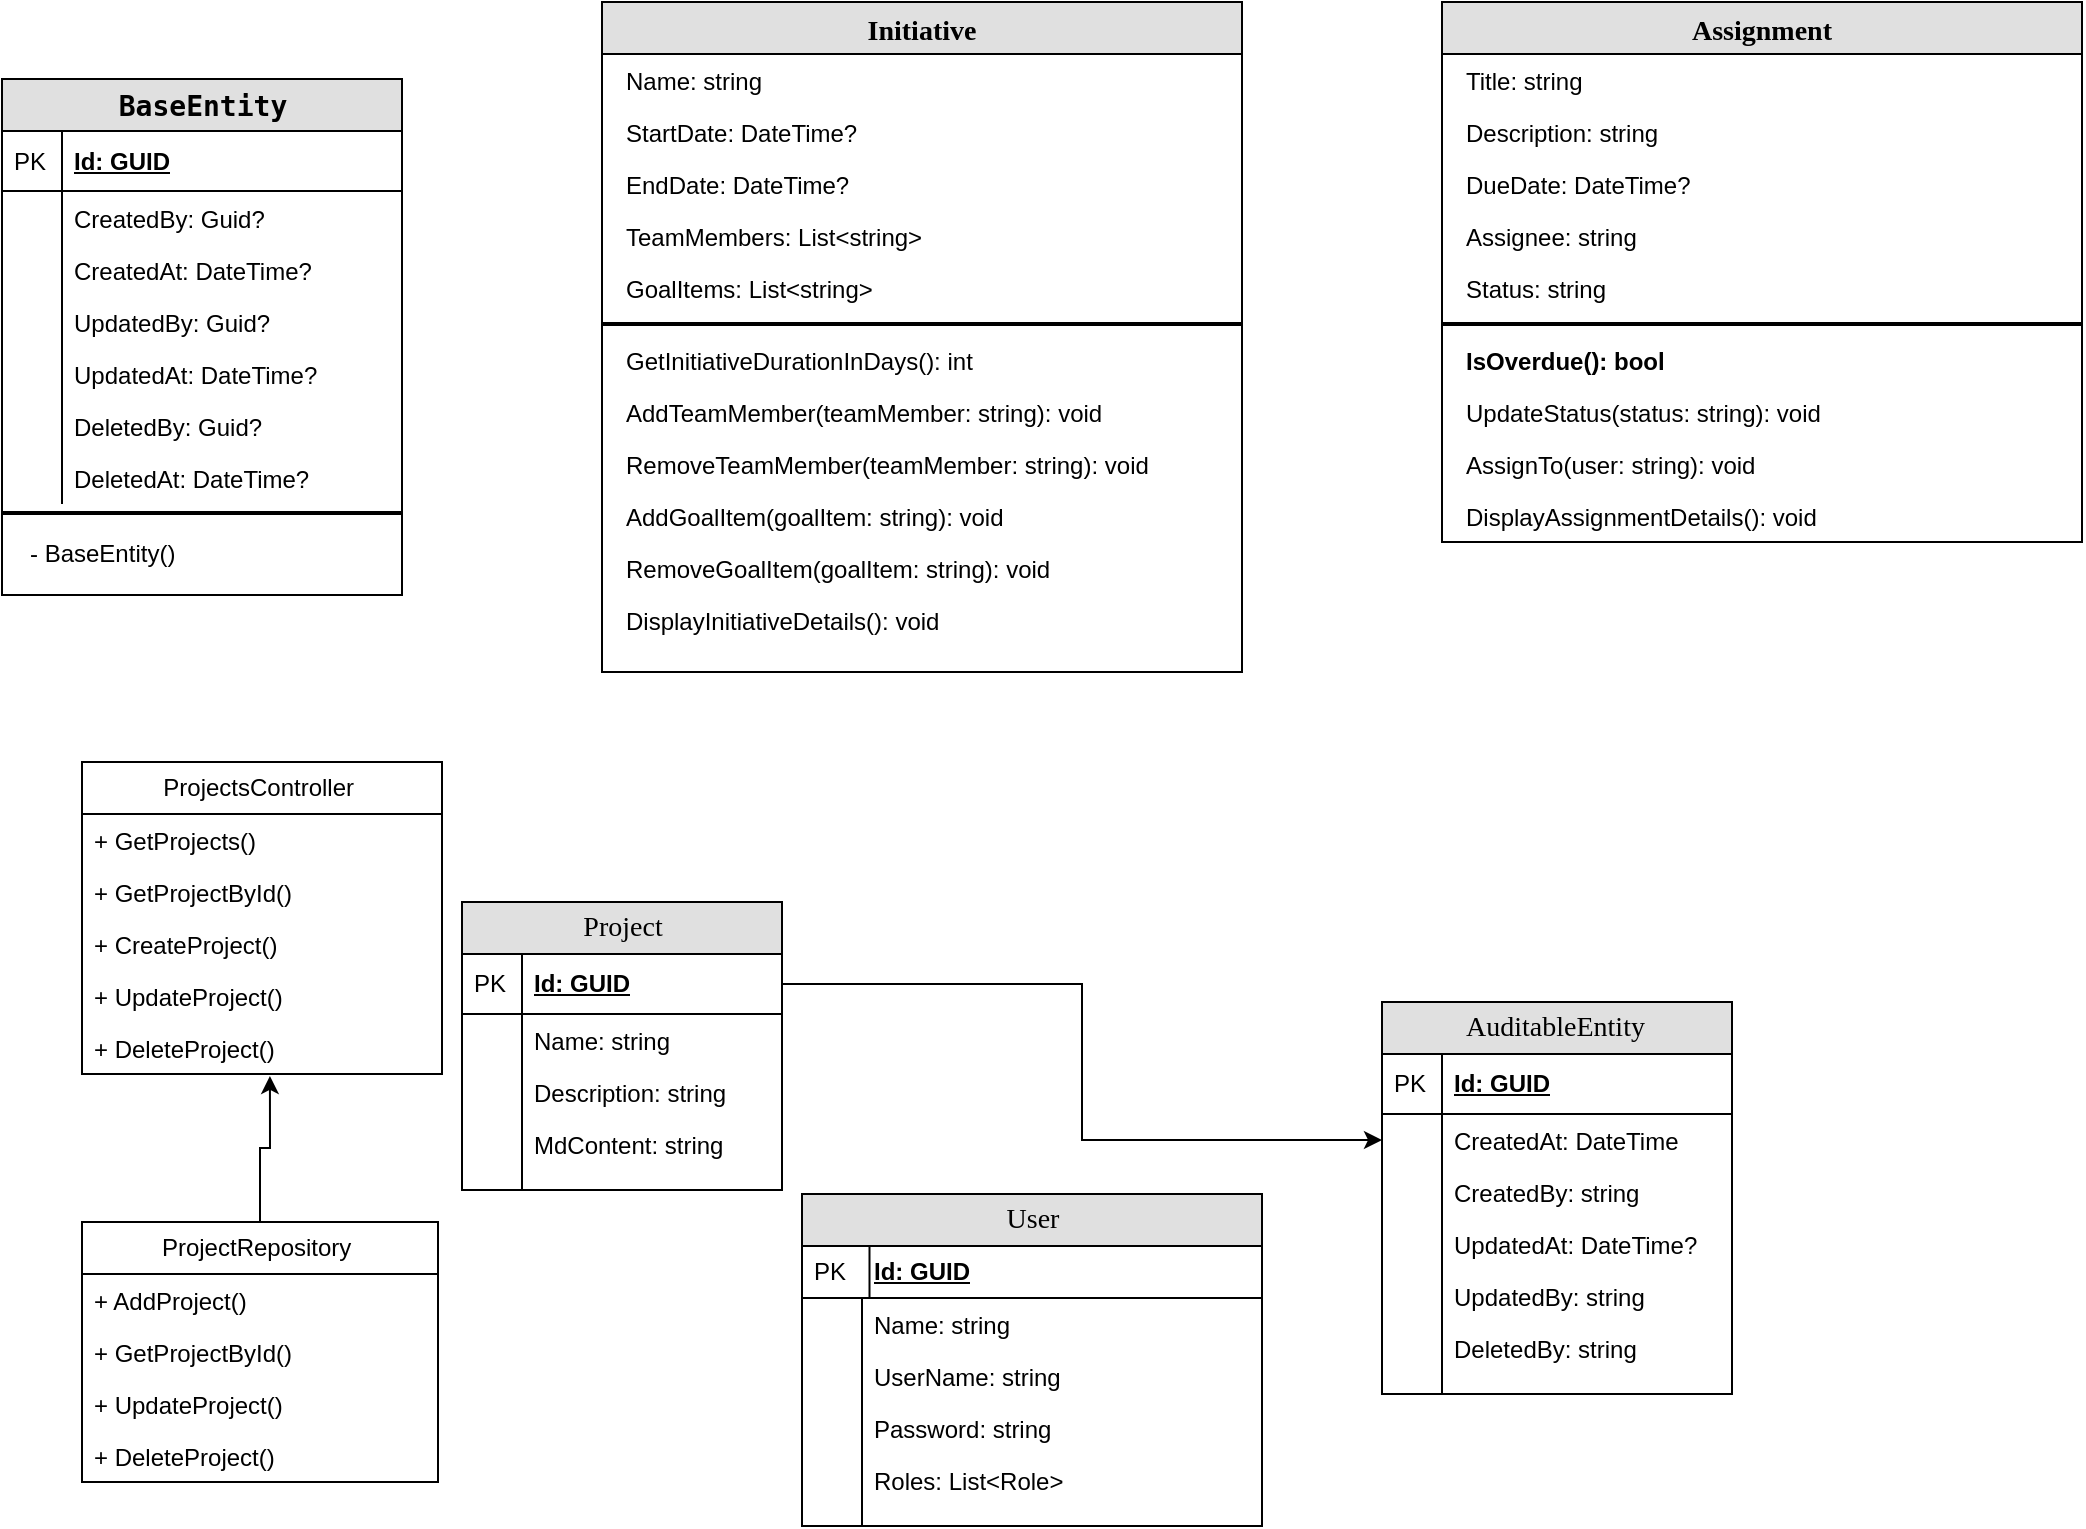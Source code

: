 <mxfile version="26.0.16" pages="2">
  <diagram name="ClassDiagram" id="e56a1550-8fbb-45ad-956c-1786394a9013">
    <mxGraphModel dx="1134" dy="730" grid="1" gridSize="10" guides="1" tooltips="1" connect="1" arrows="1" fold="1" page="1" pageScale="1" pageWidth="1169" pageHeight="827" background="none" math="0" shadow="0">
      <root>
        <mxCell id="0" />
        <mxCell id="1" parent="0" />
        <mxCell id="2e49270ec7c68f3f-80" value="Project" style="swimlane;html=1;fontStyle=0;childLayout=stackLayout;horizontal=1;startSize=26;fillColor=#e0e0e0;horizontalStack=0;resizeParent=1;resizeLast=0;collapsible=1;marginBottom=0;swimlaneFillColor=#ffffff;align=center;rounded=0;shadow=0;comic=0;labelBackgroundColor=none;strokeWidth=1;fontFamily=Verdana;fontSize=14" parent="1" vertex="1">
          <mxGeometry x="310" y="450" width="160" height="144" as="geometry" />
        </mxCell>
        <mxCell id="2e49270ec7c68f3f-81" value="Id: GUID" style="shape=partialRectangle;top=0;left=0;right=0;bottom=1;html=1;align=left;verticalAlign=middle;fillColor=none;spacingLeft=34;spacingRight=4;whiteSpace=wrap;overflow=hidden;rotatable=0;points=[[0,0.5],[1,0.5]];portConstraint=eastwest;dropTarget=0;fontStyle=5;" parent="2e49270ec7c68f3f-80" vertex="1">
          <mxGeometry y="26" width="160" height="30" as="geometry" />
        </mxCell>
        <mxCell id="2e49270ec7c68f3f-82" value="PK" style="shape=partialRectangle;top=0;left=0;bottom=0;html=1;fillColor=none;align=left;verticalAlign=middle;spacingLeft=4;spacingRight=4;whiteSpace=wrap;overflow=hidden;rotatable=0;points=[];portConstraint=eastwest;part=1;" parent="2e49270ec7c68f3f-81" vertex="1" connectable="0">
          <mxGeometry width="30" height="30" as="geometry" />
        </mxCell>
        <mxCell id="2e49270ec7c68f3f-83" value="Name: string" style="shape=partialRectangle;top=0;left=0;right=0;bottom=0;html=1;align=left;verticalAlign=top;fillColor=none;spacingLeft=34;spacingRight=4;whiteSpace=wrap;overflow=hidden;rotatable=0;points=[[0,0.5],[1,0.5]];portConstraint=eastwest;dropTarget=0;" parent="2e49270ec7c68f3f-80" vertex="1">
          <mxGeometry y="56" width="160" height="26" as="geometry" />
        </mxCell>
        <mxCell id="2e49270ec7c68f3f-84" value="" style="shape=partialRectangle;top=0;left=0;bottom=0;html=1;fillColor=none;align=left;verticalAlign=top;spacingLeft=4;spacingRight=4;whiteSpace=wrap;overflow=hidden;rotatable=0;points=[];portConstraint=eastwest;part=1;" parent="2e49270ec7c68f3f-83" vertex="1" connectable="0">
          <mxGeometry width="30" height="26" as="geometry" />
        </mxCell>
        <mxCell id="2e49270ec7c68f3f-85" value="Description: string" style="shape=partialRectangle;top=0;left=0;right=0;bottom=0;html=1;align=left;verticalAlign=top;fillColor=none;spacingLeft=34;spacingRight=4;whiteSpace=wrap;overflow=hidden;rotatable=0;points=[[0,0.5],[1,0.5]];portConstraint=eastwest;dropTarget=0;" parent="2e49270ec7c68f3f-80" vertex="1">
          <mxGeometry y="82" width="160" height="26" as="geometry" />
        </mxCell>
        <mxCell id="2e49270ec7c68f3f-86" value="" style="shape=partialRectangle;top=0;left=0;bottom=0;html=1;fillColor=none;align=left;verticalAlign=top;spacingLeft=4;spacingRight=4;whiteSpace=wrap;overflow=hidden;rotatable=0;points=[];portConstraint=eastwest;part=1;" parent="2e49270ec7c68f3f-85" vertex="1" connectable="0">
          <mxGeometry width="30" height="26" as="geometry" />
        </mxCell>
        <mxCell id="VaOV-I-g1Bq7-4re6kjI-10" value="MdContent: string" style="shape=partialRectangle;top=0;left=0;right=0;bottom=0;html=1;align=left;verticalAlign=top;fillColor=none;spacingLeft=34;spacingRight=4;whiteSpace=wrap;overflow=hidden;rotatable=0;points=[[0,0.5],[1,0.5]];portConstraint=eastwest;dropTarget=0;" parent="2e49270ec7c68f3f-80" vertex="1">
          <mxGeometry y="108" width="160" height="26" as="geometry" />
        </mxCell>
        <mxCell id="VaOV-I-g1Bq7-4re6kjI-11" value="" style="shape=partialRectangle;top=0;left=0;bottom=0;html=1;fillColor=none;align=left;verticalAlign=top;spacingLeft=4;spacingRight=4;whiteSpace=wrap;overflow=hidden;rotatable=0;points=[];portConstraint=eastwest;part=1;" parent="VaOV-I-g1Bq7-4re6kjI-10" vertex="1" connectable="0">
          <mxGeometry width="30" height="26" as="geometry" />
        </mxCell>
        <mxCell id="2e49270ec7c68f3f-89" value="" style="shape=partialRectangle;top=0;left=0;right=0;bottom=0;html=1;align=left;verticalAlign=top;fillColor=none;spacingLeft=34;spacingRight=4;whiteSpace=wrap;overflow=hidden;rotatable=0;points=[[0,0.5],[1,0.5]];portConstraint=eastwest;dropTarget=0;" parent="2e49270ec7c68f3f-80" vertex="1">
          <mxGeometry y="134" width="160" height="10" as="geometry" />
        </mxCell>
        <mxCell id="2e49270ec7c68f3f-90" value="" style="shape=partialRectangle;top=0;left=0;bottom=0;html=1;fillColor=none;align=left;verticalAlign=top;spacingLeft=4;spacingRight=4;whiteSpace=wrap;overflow=hidden;rotatable=0;points=[];portConstraint=eastwest;part=1;" parent="2e49270ec7c68f3f-89" vertex="1" connectable="0">
          <mxGeometry width="30" height="10" as="geometry" />
        </mxCell>
        <mxCell id="VaOV-I-g1Bq7-4re6kjI-12" value="AuditableEntity&amp;nbsp;" style="swimlane;html=1;fontStyle=0;childLayout=stackLayout;horizontal=1;startSize=26;fillColor=#e0e0e0;horizontalStack=0;resizeParent=1;resizeLast=0;collapsible=1;marginBottom=0;swimlaneFillColor=#ffffff;align=center;rounded=0;shadow=0;comic=0;labelBackgroundColor=none;strokeWidth=1;fontFamily=Verdana;fontSize=14" parent="1" vertex="1">
          <mxGeometry x="770" y="500" width="175" height="196" as="geometry" />
        </mxCell>
        <mxCell id="VaOV-I-g1Bq7-4re6kjI-13" value="Id: GUID" style="shape=partialRectangle;top=0;left=0;right=0;bottom=1;html=1;align=left;verticalAlign=middle;fillColor=none;spacingLeft=34;spacingRight=4;whiteSpace=wrap;overflow=hidden;rotatable=0;points=[[0,0.5],[1,0.5]];portConstraint=eastwest;dropTarget=0;fontStyle=5;" parent="VaOV-I-g1Bq7-4re6kjI-12" vertex="1">
          <mxGeometry y="26" width="175" height="30" as="geometry" />
        </mxCell>
        <mxCell id="VaOV-I-g1Bq7-4re6kjI-14" value="PK" style="shape=partialRectangle;top=0;left=0;bottom=0;html=1;fillColor=none;align=left;verticalAlign=middle;spacingLeft=4;spacingRight=4;whiteSpace=wrap;overflow=hidden;rotatable=0;points=[];portConstraint=eastwest;part=1;" parent="VaOV-I-g1Bq7-4re6kjI-13" vertex="1" connectable="0">
          <mxGeometry width="30" height="30" as="geometry" />
        </mxCell>
        <mxCell id="VaOV-I-g1Bq7-4re6kjI-15" value="CreatedAt: DateTime" style="shape=partialRectangle;top=0;left=0;right=0;bottom=0;html=1;align=left;verticalAlign=top;fillColor=none;spacingLeft=34;spacingRight=4;whiteSpace=wrap;overflow=hidden;rotatable=0;points=[[0,0.5],[1,0.5]];portConstraint=eastwest;dropTarget=0;" parent="VaOV-I-g1Bq7-4re6kjI-12" vertex="1">
          <mxGeometry y="56" width="175" height="26" as="geometry" />
        </mxCell>
        <mxCell id="VaOV-I-g1Bq7-4re6kjI-16" value="" style="shape=partialRectangle;top=0;left=0;bottom=0;html=1;fillColor=none;align=left;verticalAlign=top;spacingLeft=4;spacingRight=4;whiteSpace=wrap;overflow=hidden;rotatable=0;points=[];portConstraint=eastwest;part=1;" parent="VaOV-I-g1Bq7-4re6kjI-15" vertex="1" connectable="0">
          <mxGeometry width="30" height="26" as="geometry" />
        </mxCell>
        <mxCell id="VaOV-I-g1Bq7-4re6kjI-17" value="CreatedBy: string" style="shape=partialRectangle;top=0;left=0;right=0;bottom=0;html=1;align=left;verticalAlign=top;fillColor=none;spacingLeft=34;spacingRight=4;whiteSpace=wrap;overflow=hidden;rotatable=0;points=[[0,0.5],[1,0.5]];portConstraint=eastwest;dropTarget=0;" parent="VaOV-I-g1Bq7-4re6kjI-12" vertex="1">
          <mxGeometry y="82" width="175" height="26" as="geometry" />
        </mxCell>
        <mxCell id="VaOV-I-g1Bq7-4re6kjI-18" value="" style="shape=partialRectangle;top=0;left=0;bottom=0;html=1;fillColor=none;align=left;verticalAlign=top;spacingLeft=4;spacingRight=4;whiteSpace=wrap;overflow=hidden;rotatable=0;points=[];portConstraint=eastwest;part=1;" parent="VaOV-I-g1Bq7-4re6kjI-17" vertex="1" connectable="0">
          <mxGeometry width="30" height="26" as="geometry" />
        </mxCell>
        <mxCell id="VaOV-I-g1Bq7-4re6kjI-19" value="UpdatedAt: DateTime?" style="shape=partialRectangle;top=0;left=0;right=0;bottom=0;html=1;align=left;verticalAlign=top;fillColor=none;spacingLeft=34;spacingRight=4;whiteSpace=wrap;overflow=hidden;rotatable=0;points=[[0,0.5],[1,0.5]];portConstraint=eastwest;dropTarget=0;" parent="VaOV-I-g1Bq7-4re6kjI-12" vertex="1">
          <mxGeometry y="108" width="175" height="26" as="geometry" />
        </mxCell>
        <mxCell id="VaOV-I-g1Bq7-4re6kjI-20" value="" style="shape=partialRectangle;top=0;left=0;bottom=0;html=1;fillColor=none;align=left;verticalAlign=top;spacingLeft=4;spacingRight=4;whiteSpace=wrap;overflow=hidden;rotatable=0;points=[];portConstraint=eastwest;part=1;" parent="VaOV-I-g1Bq7-4re6kjI-19" vertex="1" connectable="0">
          <mxGeometry width="30" height="26" as="geometry" />
        </mxCell>
        <mxCell id="VaOV-I-g1Bq7-4re6kjI-24" value="UpdatedBy: string" style="shape=partialRectangle;top=0;left=0;right=0;bottom=0;html=1;align=left;verticalAlign=top;fillColor=none;spacingLeft=34;spacingRight=4;whiteSpace=wrap;overflow=hidden;rotatable=0;points=[[0,0.5],[1,0.5]];portConstraint=eastwest;dropTarget=0;" parent="VaOV-I-g1Bq7-4re6kjI-12" vertex="1">
          <mxGeometry y="134" width="175" height="26" as="geometry" />
        </mxCell>
        <mxCell id="VaOV-I-g1Bq7-4re6kjI-25" value="" style="shape=partialRectangle;top=0;left=0;bottom=0;html=1;fillColor=none;align=left;verticalAlign=top;spacingLeft=4;spacingRight=4;whiteSpace=wrap;overflow=hidden;rotatable=0;points=[];portConstraint=eastwest;part=1;" parent="VaOV-I-g1Bq7-4re6kjI-24" vertex="1" connectable="0">
          <mxGeometry width="30" height="26" as="geometry" />
        </mxCell>
        <mxCell id="VaOV-I-g1Bq7-4re6kjI-26" value="DeletedBy: string" style="shape=partialRectangle;top=0;left=0;right=0;bottom=0;html=1;align=left;verticalAlign=top;fillColor=none;spacingLeft=34;spacingRight=4;whiteSpace=wrap;overflow=hidden;rotatable=0;points=[[0,0.5],[1,0.5]];portConstraint=eastwest;dropTarget=0;" parent="VaOV-I-g1Bq7-4re6kjI-12" vertex="1">
          <mxGeometry y="160" width="175" height="26" as="geometry" />
        </mxCell>
        <mxCell id="VaOV-I-g1Bq7-4re6kjI-27" value="" style="shape=partialRectangle;top=0;left=0;bottom=0;html=1;fillColor=none;align=left;verticalAlign=top;spacingLeft=4;spacingRight=4;whiteSpace=wrap;overflow=hidden;rotatable=0;points=[];portConstraint=eastwest;part=1;" parent="VaOV-I-g1Bq7-4re6kjI-26" vertex="1" connectable="0">
          <mxGeometry width="30" height="26" as="geometry" />
        </mxCell>
        <mxCell id="VaOV-I-g1Bq7-4re6kjI-21" value="" style="shape=partialRectangle;top=0;left=0;right=0;bottom=0;html=1;align=left;verticalAlign=top;fillColor=none;spacingLeft=34;spacingRight=4;whiteSpace=wrap;overflow=hidden;rotatable=0;points=[[0,0.5],[1,0.5]];portConstraint=eastwest;dropTarget=0;" parent="VaOV-I-g1Bq7-4re6kjI-12" vertex="1">
          <mxGeometry y="186" width="175" height="10" as="geometry" />
        </mxCell>
        <mxCell id="VaOV-I-g1Bq7-4re6kjI-22" value="" style="shape=partialRectangle;top=0;left=0;bottom=0;html=1;fillColor=none;align=left;verticalAlign=top;spacingLeft=4;spacingRight=4;whiteSpace=wrap;overflow=hidden;rotatable=0;points=[];portConstraint=eastwest;part=1;" parent="VaOV-I-g1Bq7-4re6kjI-21" vertex="1" connectable="0">
          <mxGeometry width="30" height="10" as="geometry" />
        </mxCell>
        <mxCell id="VaOV-I-g1Bq7-4re6kjI-23" style="edgeStyle=orthogonalEdgeStyle;rounded=0;orthogonalLoop=1;jettySize=auto;html=1;entryX=0;entryY=0.5;entryDx=0;entryDy=0;" parent="1" source="2e49270ec7c68f3f-81" target="VaOV-I-g1Bq7-4re6kjI-15" edge="1">
          <mxGeometry relative="1" as="geometry" />
        </mxCell>
        <mxCell id="VaOV-I-g1Bq7-4re6kjI-46" value="ProjectRepository&amp;nbsp;" style="swimlane;fontStyle=0;childLayout=stackLayout;horizontal=1;startSize=26;fillColor=none;horizontalStack=0;resizeParent=1;resizeParentMax=0;resizeLast=0;collapsible=1;marginBottom=0;whiteSpace=wrap;html=1;" parent="1" vertex="1">
          <mxGeometry x="120" y="610" width="178" height="130" as="geometry" />
        </mxCell>
        <mxCell id="VaOV-I-g1Bq7-4re6kjI-47" value="+ AddProject()" style="text;strokeColor=none;fillColor=none;align=left;verticalAlign=top;spacingLeft=4;spacingRight=4;overflow=hidden;rotatable=0;points=[[0,0.5],[1,0.5]];portConstraint=eastwest;whiteSpace=wrap;html=1;" parent="VaOV-I-g1Bq7-4re6kjI-46" vertex="1">
          <mxGeometry y="26" width="178" height="26" as="geometry" />
        </mxCell>
        <mxCell id="VaOV-I-g1Bq7-4re6kjI-48" value="+ GetProjectById()" style="text;strokeColor=none;fillColor=none;align=left;verticalAlign=top;spacingLeft=4;spacingRight=4;overflow=hidden;rotatable=0;points=[[0,0.5],[1,0.5]];portConstraint=eastwest;whiteSpace=wrap;html=1;" parent="VaOV-I-g1Bq7-4re6kjI-46" vertex="1">
          <mxGeometry y="52" width="178" height="26" as="geometry" />
        </mxCell>
        <mxCell id="VaOV-I-g1Bq7-4re6kjI-49" value="+ UpdateProject()" style="text;strokeColor=none;fillColor=none;align=left;verticalAlign=top;spacingLeft=4;spacingRight=4;overflow=hidden;rotatable=0;points=[[0,0.5],[1,0.5]];portConstraint=eastwest;whiteSpace=wrap;html=1;" parent="VaOV-I-g1Bq7-4re6kjI-46" vertex="1">
          <mxGeometry y="78" width="178" height="26" as="geometry" />
        </mxCell>
        <mxCell id="VaOV-I-g1Bq7-4re6kjI-50" value="+ DeleteProject()" style="text;strokeColor=none;fillColor=none;align=left;verticalAlign=top;spacingLeft=4;spacingRight=4;overflow=hidden;rotatable=0;points=[[0,0.5],[1,0.5]];portConstraint=eastwest;whiteSpace=wrap;html=1;" parent="VaOV-I-g1Bq7-4re6kjI-46" vertex="1">
          <mxGeometry y="104" width="178" height="26" as="geometry" />
        </mxCell>
        <mxCell id="VaOV-I-g1Bq7-4re6kjI-56" value="ProjectsController&amp;nbsp;" style="swimlane;fontStyle=0;childLayout=stackLayout;horizontal=1;startSize=26;fillColor=none;horizontalStack=0;resizeParent=1;resizeParentMax=0;resizeLast=0;collapsible=1;marginBottom=0;whiteSpace=wrap;html=1;" parent="1" vertex="1">
          <mxGeometry x="120" y="380" width="180" height="156" as="geometry" />
        </mxCell>
        <mxCell id="VaOV-I-g1Bq7-4re6kjI-57" value="+ GetProjects()" style="text;strokeColor=none;fillColor=none;align=left;verticalAlign=top;spacingLeft=4;spacingRight=4;overflow=hidden;rotatable=0;points=[[0,0.5],[1,0.5]];portConstraint=eastwest;whiteSpace=wrap;html=1;" parent="VaOV-I-g1Bq7-4re6kjI-56" vertex="1">
          <mxGeometry y="26" width="180" height="26" as="geometry" />
        </mxCell>
        <mxCell id="VaOV-I-g1Bq7-4re6kjI-58" value="+ GetProjectById()" style="text;strokeColor=none;fillColor=none;align=left;verticalAlign=top;spacingLeft=4;spacingRight=4;overflow=hidden;rotatable=0;points=[[0,0.5],[1,0.5]];portConstraint=eastwest;whiteSpace=wrap;html=1;" parent="VaOV-I-g1Bq7-4re6kjI-56" vertex="1">
          <mxGeometry y="52" width="180" height="26" as="geometry" />
        </mxCell>
        <mxCell id="VaOV-I-g1Bq7-4re6kjI-59" value="+ CreateProject()" style="text;strokeColor=none;fillColor=none;align=left;verticalAlign=top;spacingLeft=4;spacingRight=4;overflow=hidden;rotatable=0;points=[[0,0.5],[1,0.5]];portConstraint=eastwest;whiteSpace=wrap;html=1;" parent="VaOV-I-g1Bq7-4re6kjI-56" vertex="1">
          <mxGeometry y="78" width="180" height="26" as="geometry" />
        </mxCell>
        <mxCell id="VaOV-I-g1Bq7-4re6kjI-60" value="+ UpdateProject()" style="text;strokeColor=none;fillColor=none;align=left;verticalAlign=top;spacingLeft=4;spacingRight=4;overflow=hidden;rotatable=0;points=[[0,0.5],[1,0.5]];portConstraint=eastwest;whiteSpace=wrap;html=1;" parent="VaOV-I-g1Bq7-4re6kjI-56" vertex="1">
          <mxGeometry y="104" width="180" height="26" as="geometry" />
        </mxCell>
        <mxCell id="VaOV-I-g1Bq7-4re6kjI-61" value="+ DeleteProject()" style="text;strokeColor=none;fillColor=none;align=left;verticalAlign=top;spacingLeft=4;spacingRight=4;overflow=hidden;rotatable=0;points=[[0,0.5],[1,0.5]];portConstraint=eastwest;whiteSpace=wrap;html=1;" parent="VaOV-I-g1Bq7-4re6kjI-56" vertex="1">
          <mxGeometry y="130" width="180" height="26" as="geometry" />
        </mxCell>
        <mxCell id="VaOV-I-g1Bq7-4re6kjI-63" style="edgeStyle=orthogonalEdgeStyle;rounded=0;orthogonalLoop=1;jettySize=auto;html=1;entryX=0.522;entryY=1.038;entryDx=0;entryDy=0;entryPerimeter=0;" parent="1" source="VaOV-I-g1Bq7-4re6kjI-46" target="VaOV-I-g1Bq7-4re6kjI-61" edge="1">
          <mxGeometry relative="1" as="geometry" />
        </mxCell>
        <mxCell id="VaOV-I-g1Bq7-4re6kjI-64" value="User" style="swimlane;html=1;fontStyle=0;childLayout=stackLayout;horizontal=1;startSize=26;fillColor=#e0e0e0;horizontalStack=0;resizeParent=1;resizeLast=0;collapsible=1;marginBottom=0;swimlaneFillColor=#ffffff;align=center;rounded=0;shadow=0;comic=0;labelBackgroundColor=none;strokeWidth=1;fontFamily=Verdana;fontSize=14" parent="1" vertex="1">
          <mxGeometry x="480" y="596" width="230" height="166" as="geometry" />
        </mxCell>
        <mxCell id="VaOV-I-g1Bq7-4re6kjI-65" value="Id: GUID" style="shape=partialRectangle;top=0;left=0;right=0;bottom=1;html=1;align=left;verticalAlign=middle;fillColor=none;spacingLeft=34;spacingRight=4;whiteSpace=wrap;overflow=hidden;rotatable=0;points=[[0,0.5],[1,0.5]];portConstraint=eastwest;dropTarget=0;fontStyle=5;" parent="VaOV-I-g1Bq7-4re6kjI-64" vertex="1">
          <mxGeometry y="26" width="230" height="26" as="geometry" />
        </mxCell>
        <mxCell id="VaOV-I-g1Bq7-4re6kjI-66" value="PK" style="shape=partialRectangle;top=0;left=0;bottom=0;html=1;fillColor=none;align=left;verticalAlign=middle;spacingLeft=4;spacingRight=4;whiteSpace=wrap;overflow=hidden;rotatable=0;points=[];portConstraint=eastwest;part=1;" parent="VaOV-I-g1Bq7-4re6kjI-65" vertex="1" connectable="0">
          <mxGeometry width="33.75" height="26" as="geometry" />
        </mxCell>
        <mxCell id="VaOV-I-g1Bq7-4re6kjI-67" value="Name: string" style="shape=partialRectangle;top=0;left=0;right=0;bottom=0;html=1;align=left;verticalAlign=top;fillColor=none;spacingLeft=34;spacingRight=4;whiteSpace=wrap;overflow=hidden;rotatable=0;points=[[0,0.5],[1,0.5]];portConstraint=eastwest;dropTarget=0;" parent="VaOV-I-g1Bq7-4re6kjI-64" vertex="1">
          <mxGeometry y="52" width="230" height="26" as="geometry" />
        </mxCell>
        <mxCell id="VaOV-I-g1Bq7-4re6kjI-68" value="" style="shape=partialRectangle;top=0;left=0;bottom=0;html=1;fillColor=none;align=left;verticalAlign=top;spacingLeft=4;spacingRight=4;whiteSpace=wrap;overflow=hidden;rotatable=0;points=[];portConstraint=eastwest;part=1;" parent="VaOV-I-g1Bq7-4re6kjI-67" vertex="1" connectable="0">
          <mxGeometry width="30" height="26" as="geometry" />
        </mxCell>
        <mxCell id="VaOV-I-g1Bq7-4re6kjI-69" value="UserName: string" style="shape=partialRectangle;top=0;left=0;right=0;bottom=0;html=1;align=left;verticalAlign=top;fillColor=none;spacingLeft=34;spacingRight=4;whiteSpace=wrap;overflow=hidden;rotatable=0;points=[[0,0.5],[1,0.5]];portConstraint=eastwest;dropTarget=0;" parent="VaOV-I-g1Bq7-4re6kjI-64" vertex="1">
          <mxGeometry y="78" width="230" height="26" as="geometry" />
        </mxCell>
        <mxCell id="VaOV-I-g1Bq7-4re6kjI-70" value="" style="shape=partialRectangle;top=0;left=0;bottom=0;html=1;fillColor=none;align=left;verticalAlign=top;spacingLeft=4;spacingRight=4;whiteSpace=wrap;overflow=hidden;rotatable=0;points=[];portConstraint=eastwest;part=1;" parent="VaOV-I-g1Bq7-4re6kjI-69" vertex="1" connectable="0">
          <mxGeometry width="30" height="26" as="geometry" />
        </mxCell>
        <mxCell id="VaOV-I-g1Bq7-4re6kjI-77" value="Password: string" style="shape=partialRectangle;top=0;left=0;right=0;bottom=0;html=1;align=left;verticalAlign=top;fillColor=none;spacingLeft=34;spacingRight=4;whiteSpace=wrap;overflow=hidden;rotatable=0;points=[[0,0.5],[1,0.5]];portConstraint=eastwest;dropTarget=0;" parent="VaOV-I-g1Bq7-4re6kjI-64" vertex="1">
          <mxGeometry y="104" width="230" height="26" as="geometry" />
        </mxCell>
        <mxCell id="VaOV-I-g1Bq7-4re6kjI-78" value="" style="shape=partialRectangle;top=0;left=0;bottom=0;html=1;fillColor=none;align=left;verticalAlign=top;spacingLeft=4;spacingRight=4;whiteSpace=wrap;overflow=hidden;rotatable=0;points=[];portConstraint=eastwest;part=1;" parent="VaOV-I-g1Bq7-4re6kjI-77" vertex="1" connectable="0">
          <mxGeometry width="30" height="26" as="geometry" />
        </mxCell>
        <mxCell id="VaOV-I-g1Bq7-4re6kjI-75" value="Roles: List&amp;lt;Role&amp;gt;" style="shape=partialRectangle;top=0;left=0;right=0;bottom=0;html=1;align=left;verticalAlign=top;fillColor=none;spacingLeft=34;spacingRight=4;whiteSpace=wrap;overflow=hidden;rotatable=0;points=[[0,0.5],[1,0.5]];portConstraint=eastwest;dropTarget=0;" parent="VaOV-I-g1Bq7-4re6kjI-64" vertex="1">
          <mxGeometry y="130" width="230" height="26" as="geometry" />
        </mxCell>
        <mxCell id="VaOV-I-g1Bq7-4re6kjI-76" value="" style="shape=partialRectangle;top=0;left=0;bottom=0;html=1;fillColor=none;align=left;verticalAlign=top;spacingLeft=4;spacingRight=4;whiteSpace=wrap;overflow=hidden;rotatable=0;points=[];portConstraint=eastwest;part=1;" parent="VaOV-I-g1Bq7-4re6kjI-75" vertex="1" connectable="0">
          <mxGeometry width="30" height="26" as="geometry" />
        </mxCell>
        <mxCell id="VaOV-I-g1Bq7-4re6kjI-73" value="" style="shape=partialRectangle;top=0;left=0;right=0;bottom=0;html=1;align=left;verticalAlign=top;fillColor=none;spacingLeft=34;spacingRight=4;whiteSpace=wrap;overflow=hidden;rotatable=0;points=[[0,0.5],[1,0.5]];portConstraint=eastwest;dropTarget=0;" parent="VaOV-I-g1Bq7-4re6kjI-64" vertex="1">
          <mxGeometry y="156" width="230" height="10" as="geometry" />
        </mxCell>
        <mxCell id="VaOV-I-g1Bq7-4re6kjI-74" value="" style="shape=partialRectangle;top=0;left=0;bottom=0;html=1;fillColor=none;align=left;verticalAlign=top;spacingLeft=4;spacingRight=4;whiteSpace=wrap;overflow=hidden;rotatable=0;points=[];portConstraint=eastwest;part=1;" parent="VaOV-I-g1Bq7-4re6kjI-73" vertex="1" connectable="0">
          <mxGeometry width="30" height="10" as="geometry" />
        </mxCell>
        <UserObject label="&lt;pre&gt;&lt;b&gt;BaseEntity&lt;/b&gt;&lt;/pre&gt;" link="data:page/id,e56a1550-8fbb-45ad-956c-1786394a9013" id="xeeairfr5EJvCqQGdcK1-1">
          <mxCell style="swimlane;html=1;fontStyle=0;childLayout=stackLayout;horizontal=1;startSize=26;fillColor=#e0e0e0;horizontalStack=0;resizeParent=1;resizeLast=0;collapsible=1;marginBottom=0;swimlaneFillColor=#ffffff;align=center;rounded=0;shadow=0;comic=0;labelBackgroundColor=none;strokeWidth=1;fontFamily=Verdana;fontSize=14" vertex="1" parent="1">
            <mxGeometry x="80" y="38.5" width="200" height="258" as="geometry" />
          </mxCell>
        </UserObject>
        <mxCell id="xeeairfr5EJvCqQGdcK1-2" value="Id: GUID" style="shape=partialRectangle;top=0;left=0;right=0;bottom=1;html=1;align=left;verticalAlign=middle;fillColor=none;spacingLeft=34;spacingRight=4;whiteSpace=wrap;overflow=hidden;rotatable=0;points=[[0,0.5],[1,0.5]];portConstraint=eastwest;dropTarget=0;fontStyle=5;" vertex="1" parent="xeeairfr5EJvCqQGdcK1-1">
          <mxGeometry y="26" width="200" height="30" as="geometry" />
        </mxCell>
        <mxCell id="xeeairfr5EJvCqQGdcK1-3" value="PK" style="shape=partialRectangle;top=0;left=0;bottom=0;html=1;fillColor=none;align=left;verticalAlign=middle;spacingLeft=4;spacingRight=4;whiteSpace=wrap;overflow=hidden;rotatable=0;points=[];portConstraint=eastwest;part=1;" vertex="1" connectable="0" parent="xeeairfr5EJvCqQGdcK1-2">
          <mxGeometry width="30" height="30" as="geometry" />
        </mxCell>
        <mxCell id="xeeairfr5EJvCqQGdcK1-6" value="CreatedBy: Guid?" style="shape=partialRectangle;top=0;left=0;right=0;bottom=0;html=1;align=left;verticalAlign=top;fillColor=none;spacingLeft=34;spacingRight=4;whiteSpace=wrap;overflow=hidden;rotatable=0;points=[[0,0.5],[1,0.5]];portConstraint=eastwest;dropTarget=0;" vertex="1" parent="xeeairfr5EJvCqQGdcK1-1">
          <mxGeometry y="56" width="200" height="26" as="geometry" />
        </mxCell>
        <mxCell id="xeeairfr5EJvCqQGdcK1-7" value="" style="shape=partialRectangle;top=0;left=0;bottom=0;html=1;fillColor=none;align=left;verticalAlign=top;spacingLeft=4;spacingRight=4;whiteSpace=wrap;overflow=hidden;rotatable=0;points=[];portConstraint=eastwest;part=1;" vertex="1" connectable="0" parent="xeeairfr5EJvCqQGdcK1-6">
          <mxGeometry width="30" height="26" as="geometry" />
        </mxCell>
        <mxCell id="xeeairfr5EJvCqQGdcK1-4" value="&lt;span style=&quot;background-color: transparent; color: light-dark(rgb(0, 0, 0), rgb(255, 255, 255));&quot;&gt;CreatedAt&lt;/span&gt;: DateTime?" style="shape=partialRectangle;top=0;left=0;right=0;bottom=0;html=1;align=left;verticalAlign=top;fillColor=none;spacingLeft=34;spacingRight=4;whiteSpace=wrap;overflow=hidden;rotatable=0;points=[[0,0.5],[1,0.5]];portConstraint=eastwest;dropTarget=0;" vertex="1" parent="xeeairfr5EJvCqQGdcK1-1">
          <mxGeometry y="82" width="200" height="26" as="geometry" />
        </mxCell>
        <mxCell id="xeeairfr5EJvCqQGdcK1-5" value="" style="shape=partialRectangle;top=0;left=0;bottom=0;html=1;fillColor=none;align=left;verticalAlign=top;spacingLeft=4;spacingRight=4;whiteSpace=wrap;overflow=hidden;rotatable=0;points=[];portConstraint=eastwest;part=1;" vertex="1" connectable="0" parent="xeeairfr5EJvCqQGdcK1-4">
          <mxGeometry width="30" height="26" as="geometry" />
        </mxCell>
        <mxCell id="xeeairfr5EJvCqQGdcK1-8" value="&lt;span style=&quot;background-color: transparent; color: light-dark(rgb(0, 0, 0), rgb(255, 255, 255));&quot;&gt;UpdatedBy&lt;/span&gt;: Guid?" style="shape=partialRectangle;top=0;left=0;right=0;bottom=0;html=1;align=left;verticalAlign=top;fillColor=none;spacingLeft=34;spacingRight=4;whiteSpace=wrap;overflow=hidden;rotatable=0;points=[[0,0.5],[1,0.5]];portConstraint=eastwest;dropTarget=0;" vertex="1" parent="xeeairfr5EJvCqQGdcK1-1">
          <mxGeometry y="108" width="200" height="26" as="geometry" />
        </mxCell>
        <mxCell id="xeeairfr5EJvCqQGdcK1-9" value="" style="shape=partialRectangle;top=0;left=0;bottom=0;html=1;fillColor=none;align=left;verticalAlign=top;spacingLeft=4;spacingRight=4;whiteSpace=wrap;overflow=hidden;rotatable=0;points=[];portConstraint=eastwest;part=1;" vertex="1" connectable="0" parent="xeeairfr5EJvCqQGdcK1-8">
          <mxGeometry width="30" height="26" as="geometry" />
        </mxCell>
        <mxCell id="xeeairfr5EJvCqQGdcK1-12" value="UpdatedAt: DateTime?" style="shape=partialRectangle;top=0;left=0;right=0;bottom=0;html=1;align=left;verticalAlign=top;fillColor=none;spacingLeft=34;spacingRight=4;whiteSpace=wrap;overflow=hidden;rotatable=0;points=[[0,0.5],[1,0.5]];portConstraint=eastwest;dropTarget=0;" vertex="1" parent="xeeairfr5EJvCqQGdcK1-1">
          <mxGeometry y="134" width="200" height="26" as="geometry" />
        </mxCell>
        <mxCell id="xeeairfr5EJvCqQGdcK1-13" value="" style="shape=partialRectangle;top=0;left=0;bottom=0;html=1;fillColor=none;align=left;verticalAlign=top;spacingLeft=4;spacingRight=4;whiteSpace=wrap;overflow=hidden;rotatable=0;points=[];portConstraint=eastwest;part=1;" vertex="1" connectable="0" parent="xeeairfr5EJvCqQGdcK1-12">
          <mxGeometry width="30" height="26" as="geometry" />
        </mxCell>
        <mxCell id="xeeairfr5EJvCqQGdcK1-14" value="DeletedBy: Guid?" style="shape=partialRectangle;top=0;left=0;right=0;bottom=0;html=1;align=left;verticalAlign=top;fillColor=none;spacingLeft=34;spacingRight=4;whiteSpace=wrap;overflow=hidden;rotatable=0;points=[[0,0.5],[1,0.5]];portConstraint=eastwest;dropTarget=0;" vertex="1" parent="xeeairfr5EJvCqQGdcK1-1">
          <mxGeometry y="160" width="200" height="26" as="geometry" />
        </mxCell>
        <mxCell id="xeeairfr5EJvCqQGdcK1-15" value="" style="shape=partialRectangle;top=0;left=0;bottom=0;html=1;fillColor=none;align=left;verticalAlign=top;spacingLeft=4;spacingRight=4;whiteSpace=wrap;overflow=hidden;rotatable=0;points=[];portConstraint=eastwest;part=1;" vertex="1" connectable="0" parent="xeeairfr5EJvCqQGdcK1-14">
          <mxGeometry width="30" height="26" as="geometry" />
        </mxCell>
        <mxCell id="xeeairfr5EJvCqQGdcK1-16" value="DeletedAt: DateTime?" style="shape=partialRectangle;top=0;left=0;right=0;bottom=0;html=1;align=left;verticalAlign=top;fillColor=none;spacingLeft=34;spacingRight=4;whiteSpace=wrap;overflow=hidden;rotatable=0;points=[[0,0.5],[1,0.5]];portConstraint=eastwest;dropTarget=0;" vertex="1" parent="xeeairfr5EJvCqQGdcK1-1">
          <mxGeometry y="186" width="200" height="26" as="geometry" />
        </mxCell>
        <mxCell id="xeeairfr5EJvCqQGdcK1-17" value="" style="shape=partialRectangle;top=0;left=0;bottom=0;html=1;fillColor=none;align=left;verticalAlign=top;spacingLeft=4;spacingRight=4;whiteSpace=wrap;overflow=hidden;rotatable=0;points=[];portConstraint=eastwest;part=1;" vertex="1" connectable="0" parent="xeeairfr5EJvCqQGdcK1-16">
          <mxGeometry width="30" height="26" as="geometry" />
        </mxCell>
        <mxCell id="xeeairfr5EJvCqQGdcK1-18" value="" style="line;strokeWidth=2;html=1;" vertex="1" parent="xeeairfr5EJvCqQGdcK1-1">
          <mxGeometry y="212" width="200" height="10" as="geometry" />
        </mxCell>
        <mxCell id="xeeairfr5EJvCqQGdcK1-20" value="-&amp;nbsp;BaseEntity()" style="text;html=1;align=left;verticalAlign=middle;whiteSpace=wrap;rounded=0;spacingLeft=12;" vertex="1" parent="xeeairfr5EJvCqQGdcK1-1">
          <mxGeometry y="222" width="200" height="30" as="geometry" />
        </mxCell>
        <mxCell id="xeeairfr5EJvCqQGdcK1-36" value="Initiative" style="swimlane;fontStyle=1;childLayout=stackLayout;horizontal=1;startSize=26;fillColor=#e0e0e0;horizontalStack=0;resizeParent=1;resizeLast=0;collapsible=1;marginBottom=0;swimlaneFillColor=#ffffff;align=center;rounded=0;shadow=0;strokeWidth=1;fontFamily=Verdana;fontSize=14;strokeColor=default;" vertex="1" parent="1">
          <mxGeometry x="380" width="320" height="335" as="geometry" />
        </mxCell>
        <mxCell id="xeeairfr5EJvCqQGdcK1-37" value="Name: string" style="shape=partialRectangle;align=left;fillColor=none;spacingLeft=10;strokeColor=none;" vertex="1" parent="xeeairfr5EJvCqQGdcK1-36">
          <mxGeometry y="26" width="320" height="26" as="geometry" />
        </mxCell>
        <mxCell id="xeeairfr5EJvCqQGdcK1-38" value="StartDate: DateTime?" style="shape=partialRectangle;align=left;fillColor=none;spacingLeft=10;strokeColor=none;" vertex="1" parent="xeeairfr5EJvCqQGdcK1-36">
          <mxGeometry y="52" width="320" height="26" as="geometry" />
        </mxCell>
        <mxCell id="xeeairfr5EJvCqQGdcK1-39" value="EndDate: DateTime?" style="shape=partialRectangle;align=left;fillColor=none;spacingLeft=10;strokeColor=none;" vertex="1" parent="xeeairfr5EJvCqQGdcK1-36">
          <mxGeometry y="78" width="320" height="26" as="geometry" />
        </mxCell>
        <mxCell id="xeeairfr5EJvCqQGdcK1-40" value="TeamMembers: List&lt;string&gt;" style="shape=partialRectangle;align=left;fillColor=none;spacingLeft=10;strokeColor=none;" vertex="1" parent="xeeairfr5EJvCqQGdcK1-36">
          <mxGeometry y="104" width="320" height="26" as="geometry" />
        </mxCell>
        <mxCell id="xeeairfr5EJvCqQGdcK1-41" value="GoalItems: List&lt;string&gt;" style="shape=partialRectangle;align=left;fillColor=none;spacingLeft=10;strokeColor=none;" vertex="1" parent="xeeairfr5EJvCqQGdcK1-36">
          <mxGeometry y="130" width="320" height="26" as="geometry" />
        </mxCell>
        <mxCell id="xeeairfr5EJvCqQGdcK1-48" value="" style="line;strokeWidth=2;html=1;" vertex="1" parent="xeeairfr5EJvCqQGdcK1-36">
          <mxGeometry y="156" width="320" height="10" as="geometry" />
        </mxCell>
        <mxCell id="xeeairfr5EJvCqQGdcK1-42" value="GetInitiativeDurationInDays(): int" style="shape=partialRectangle;align=left;fillColor=none;spacingLeft=10;fontStyle=0;strokeColor=none;" vertex="1" parent="xeeairfr5EJvCqQGdcK1-36">
          <mxGeometry y="166" width="320" height="26" as="geometry" />
        </mxCell>
        <mxCell id="xeeairfr5EJvCqQGdcK1-43" value="AddTeamMember(teamMember: string): void" style="shape=partialRectangle;align=left;fillColor=none;spacingLeft=10;strokeColor=none;" vertex="1" parent="xeeairfr5EJvCqQGdcK1-36">
          <mxGeometry y="192" width="320" height="26" as="geometry" />
        </mxCell>
        <mxCell id="xeeairfr5EJvCqQGdcK1-44" value="RemoveTeamMember(teamMember: string): void" style="shape=partialRectangle;align=left;fillColor=none;spacingLeft=10;strokeColor=none;" vertex="1" parent="xeeairfr5EJvCqQGdcK1-36">
          <mxGeometry y="218" width="320" height="26" as="geometry" />
        </mxCell>
        <mxCell id="xeeairfr5EJvCqQGdcK1-45" value="AddGoalItem(goalItem: string): void" style="shape=partialRectangle;align=left;fillColor=none;spacingLeft=10;strokeColor=none;" vertex="1" parent="xeeairfr5EJvCqQGdcK1-36">
          <mxGeometry y="244" width="320" height="26" as="geometry" />
        </mxCell>
        <mxCell id="xeeairfr5EJvCqQGdcK1-46" value="RemoveGoalItem(goalItem: string): void" style="shape=partialRectangle;align=left;fillColor=none;spacingLeft=10;strokeColor=none;" vertex="1" parent="xeeairfr5EJvCqQGdcK1-36">
          <mxGeometry y="270" width="320" height="26" as="geometry" />
        </mxCell>
        <mxCell id="xeeairfr5EJvCqQGdcK1-47" value="DisplayInitiativeDetails(): void" style="shape=partialRectangle;align=left;fillColor=none;spacingLeft=10;strokeColor=none;" vertex="1" parent="xeeairfr5EJvCqQGdcK1-36">
          <mxGeometry y="296" width="320" height="26" as="geometry" />
        </mxCell>
        <mxCell id="xeeairfr5EJvCqQGdcK1-50" value="Assignment" style="swimlane;fontStyle=1;childLayout=stackLayout;horizontal=1;startSize=26;fillColor=#e0e0e0;horizontalStack=0;resizeParent=1;resizeLast=0;collapsible=1;marginBottom=0;swimlaneFillColor=#ffffff;align=center;rounded=0;shadow=0;strokeWidth=1;fontFamily=Verdana;fontSize=14;strokeColor=default;" vertex="1" parent="1">
          <mxGeometry x="800" width="320" height="270" as="geometry" />
        </mxCell>
        <mxCell id="xeeairfr5EJvCqQGdcK1-51" value="Title: string" style="shape=partialRectangle;align=left;fillColor=none;spacingLeft=10;strokeColor=none;" vertex="1" parent="xeeairfr5EJvCqQGdcK1-50">
          <mxGeometry y="26" width="320" height="26" as="geometry" />
        </mxCell>
        <mxCell id="xeeairfr5EJvCqQGdcK1-52" value="Description: string" style="shape=partialRectangle;align=left;fillColor=none;spacingLeft=10;strokeColor=none;" vertex="1" parent="xeeairfr5EJvCqQGdcK1-50">
          <mxGeometry y="52" width="320" height="26" as="geometry" />
        </mxCell>
        <mxCell id="xeeairfr5EJvCqQGdcK1-53" value="DueDate: DateTime?" style="shape=partialRectangle;align=left;fillColor=none;spacingLeft=10;strokeColor=none;" vertex="1" parent="xeeairfr5EJvCqQGdcK1-50">
          <mxGeometry y="78" width="320" height="26" as="geometry" />
        </mxCell>
        <mxCell id="xeeairfr5EJvCqQGdcK1-54" value="Assignee: string" style="shape=partialRectangle;align=left;fillColor=none;spacingLeft=10;strokeColor=none;" vertex="1" parent="xeeairfr5EJvCqQGdcK1-50">
          <mxGeometry y="104" width="320" height="26" as="geometry" />
        </mxCell>
        <mxCell id="xeeairfr5EJvCqQGdcK1-55" value="Status: string" style="shape=partialRectangle;align=left;fillColor=none;spacingLeft=10;strokeColor=none;" vertex="1" parent="xeeairfr5EJvCqQGdcK1-50">
          <mxGeometry y="130" width="320" height="26" as="geometry" />
        </mxCell>
        <mxCell id="xeeairfr5EJvCqQGdcK1-60" value="" style="line;strokeWidth=2;html=1;" vertex="1" parent="xeeairfr5EJvCqQGdcK1-50">
          <mxGeometry y="156" width="320" height="10" as="geometry" />
        </mxCell>
        <mxCell id="xeeairfr5EJvCqQGdcK1-56" value="IsOverdue(): bool" style="shape=partialRectangle;align=left;fillColor=none;spacingLeft=10;fontStyle=1;strokeColor=none;" vertex="1" parent="xeeairfr5EJvCqQGdcK1-50">
          <mxGeometry y="166" width="320" height="26" as="geometry" />
        </mxCell>
        <mxCell id="xeeairfr5EJvCqQGdcK1-57" value="UpdateStatus(status: string): void" style="shape=partialRectangle;align=left;fillColor=none;spacingLeft=10;strokeColor=none;" vertex="1" parent="xeeairfr5EJvCqQGdcK1-50">
          <mxGeometry y="192" width="320" height="26" as="geometry" />
        </mxCell>
        <mxCell id="xeeairfr5EJvCqQGdcK1-58" value="AssignTo(user: string): void" style="shape=partialRectangle;align=left;fillColor=none;spacingLeft=10;strokeColor=none;" vertex="1" parent="xeeairfr5EJvCqQGdcK1-50">
          <mxGeometry y="218" width="320" height="26" as="geometry" />
        </mxCell>
        <mxCell id="xeeairfr5EJvCqQGdcK1-59" value="DisplayAssignmentDetails(): void" style="shape=partialRectangle;align=left;fillColor=none;spacingLeft=10;strokeColor=none;" vertex="1" parent="xeeairfr5EJvCqQGdcK1-50">
          <mxGeometry y="244" width="320" height="26" as="geometry" />
        </mxCell>
      </root>
    </mxGraphModel>
  </diagram>
  <diagram id="nVSynpVeiPLo79rDcrlT" name="UseCases">
    <mxGraphModel dx="1434" dy="836" grid="1" gridSize="10" guides="1" tooltips="1" connect="1" arrows="1" fold="1" page="1" pageScale="1" pageWidth="827" pageHeight="1169" math="0" shadow="0">
      <root>
        <mxCell id="0" />
        <mxCell id="1" parent="0" />
        <mxCell id="CFQ6bARI3Z6T-jOMx0qZ-1" value="View Project List" style="ellipse;whiteSpace=wrap;html=1;" vertex="1" parent="1">
          <mxGeometry x="236" y="410" width="140" height="70" as="geometry" />
        </mxCell>
        <mxCell id="CFQ6bARI3Z6T-jOMx0qZ-2" value="View Project Details" style="ellipse;whiteSpace=wrap;html=1;" vertex="1" parent="1">
          <mxGeometry x="236" y="280" width="140" height="70" as="geometry" />
        </mxCell>
        <mxCell id="CFQ6bARI3Z6T-jOMx0qZ-3" value="Add New Project" style="ellipse;whiteSpace=wrap;html=1;" vertex="1" parent="1">
          <mxGeometry x="452" y="280" width="140" height="70" as="geometry" />
        </mxCell>
        <mxCell id="CFQ6bARI3Z6T-jOMx0qZ-4" value="Update Project" style="ellipse;whiteSpace=wrap;html=1;" vertex="1" parent="1">
          <mxGeometry x="452" y="410" width="140" height="70" as="geometry" />
        </mxCell>
        <mxCell id="CFQ6bARI3Z6T-jOMx0qZ-5" value="Delete Project" style="ellipse;whiteSpace=wrap;html=1;" vertex="1" parent="1">
          <mxGeometry x="452" y="550" width="140" height="70" as="geometry" />
        </mxCell>
        <mxCell id="CFQ6bARI3Z6T-jOMx0qZ-11" style="edgeStyle=orthogonalEdgeStyle;rounded=0;orthogonalLoop=1;jettySize=auto;html=1;entryX=0;entryY=0.5;entryDx=0;entryDy=0;" edge="1" parent="1" source="CFQ6bARI3Z6T-jOMx0qZ-6" target="CFQ6bARI3Z6T-jOMx0qZ-1">
          <mxGeometry relative="1" as="geometry" />
        </mxCell>
        <mxCell id="CFQ6bARI3Z6T-jOMx0qZ-12" style="edgeStyle=orthogonalEdgeStyle;rounded=0;orthogonalLoop=1;jettySize=auto;html=1;entryX=0;entryY=0.5;entryDx=0;entryDy=0;" edge="1" parent="1" source="CFQ6bARI3Z6T-jOMx0qZ-6" target="CFQ6bARI3Z6T-jOMx0qZ-2">
          <mxGeometry relative="1" as="geometry" />
        </mxCell>
        <mxCell id="CFQ6bARI3Z6T-jOMx0qZ-6" value="User" style="shape=umlActor;verticalLabelPosition=bottom;verticalAlign=top;html=1;outlineConnect=0;" vertex="1" parent="1">
          <mxGeometry x="80" y="320" width="30" height="60" as="geometry" />
        </mxCell>
        <mxCell id="CFQ6bARI3Z6T-jOMx0qZ-14" style="edgeStyle=orthogonalEdgeStyle;rounded=0;orthogonalLoop=1;jettySize=auto;html=1;entryX=1;entryY=0.5;entryDx=0;entryDy=0;" edge="1" parent="1" source="CFQ6bARI3Z6T-jOMx0qZ-9" target="CFQ6bARI3Z6T-jOMx0qZ-4">
          <mxGeometry relative="1" as="geometry" />
        </mxCell>
        <mxCell id="CFQ6bARI3Z6T-jOMx0qZ-15" style="edgeStyle=orthogonalEdgeStyle;rounded=0;orthogonalLoop=1;jettySize=auto;html=1;entryX=1;entryY=0.5;entryDx=0;entryDy=0;" edge="1" parent="1" source="CFQ6bARI3Z6T-jOMx0qZ-9" target="CFQ6bARI3Z6T-jOMx0qZ-5">
          <mxGeometry relative="1" as="geometry" />
        </mxCell>
        <mxCell id="CFQ6bARI3Z6T-jOMx0qZ-9" value="Admin" style="shape=umlActor;verticalLabelPosition=bottom;verticalAlign=top;html=1;outlineConnect=0;" vertex="1" parent="1">
          <mxGeometry x="720" y="340" width="30" height="60" as="geometry" />
        </mxCell>
        <mxCell id="CFQ6bARI3Z6T-jOMx0qZ-13" style="edgeStyle=orthogonalEdgeStyle;rounded=0;orthogonalLoop=1;jettySize=auto;html=1;entryX=1.014;entryY=0.414;entryDx=0;entryDy=0;entryPerimeter=0;" edge="1" parent="1" source="CFQ6bARI3Z6T-jOMx0qZ-9" target="CFQ6bARI3Z6T-jOMx0qZ-3">
          <mxGeometry relative="1" as="geometry" />
        </mxCell>
      </root>
    </mxGraphModel>
  </diagram>
</mxfile>
